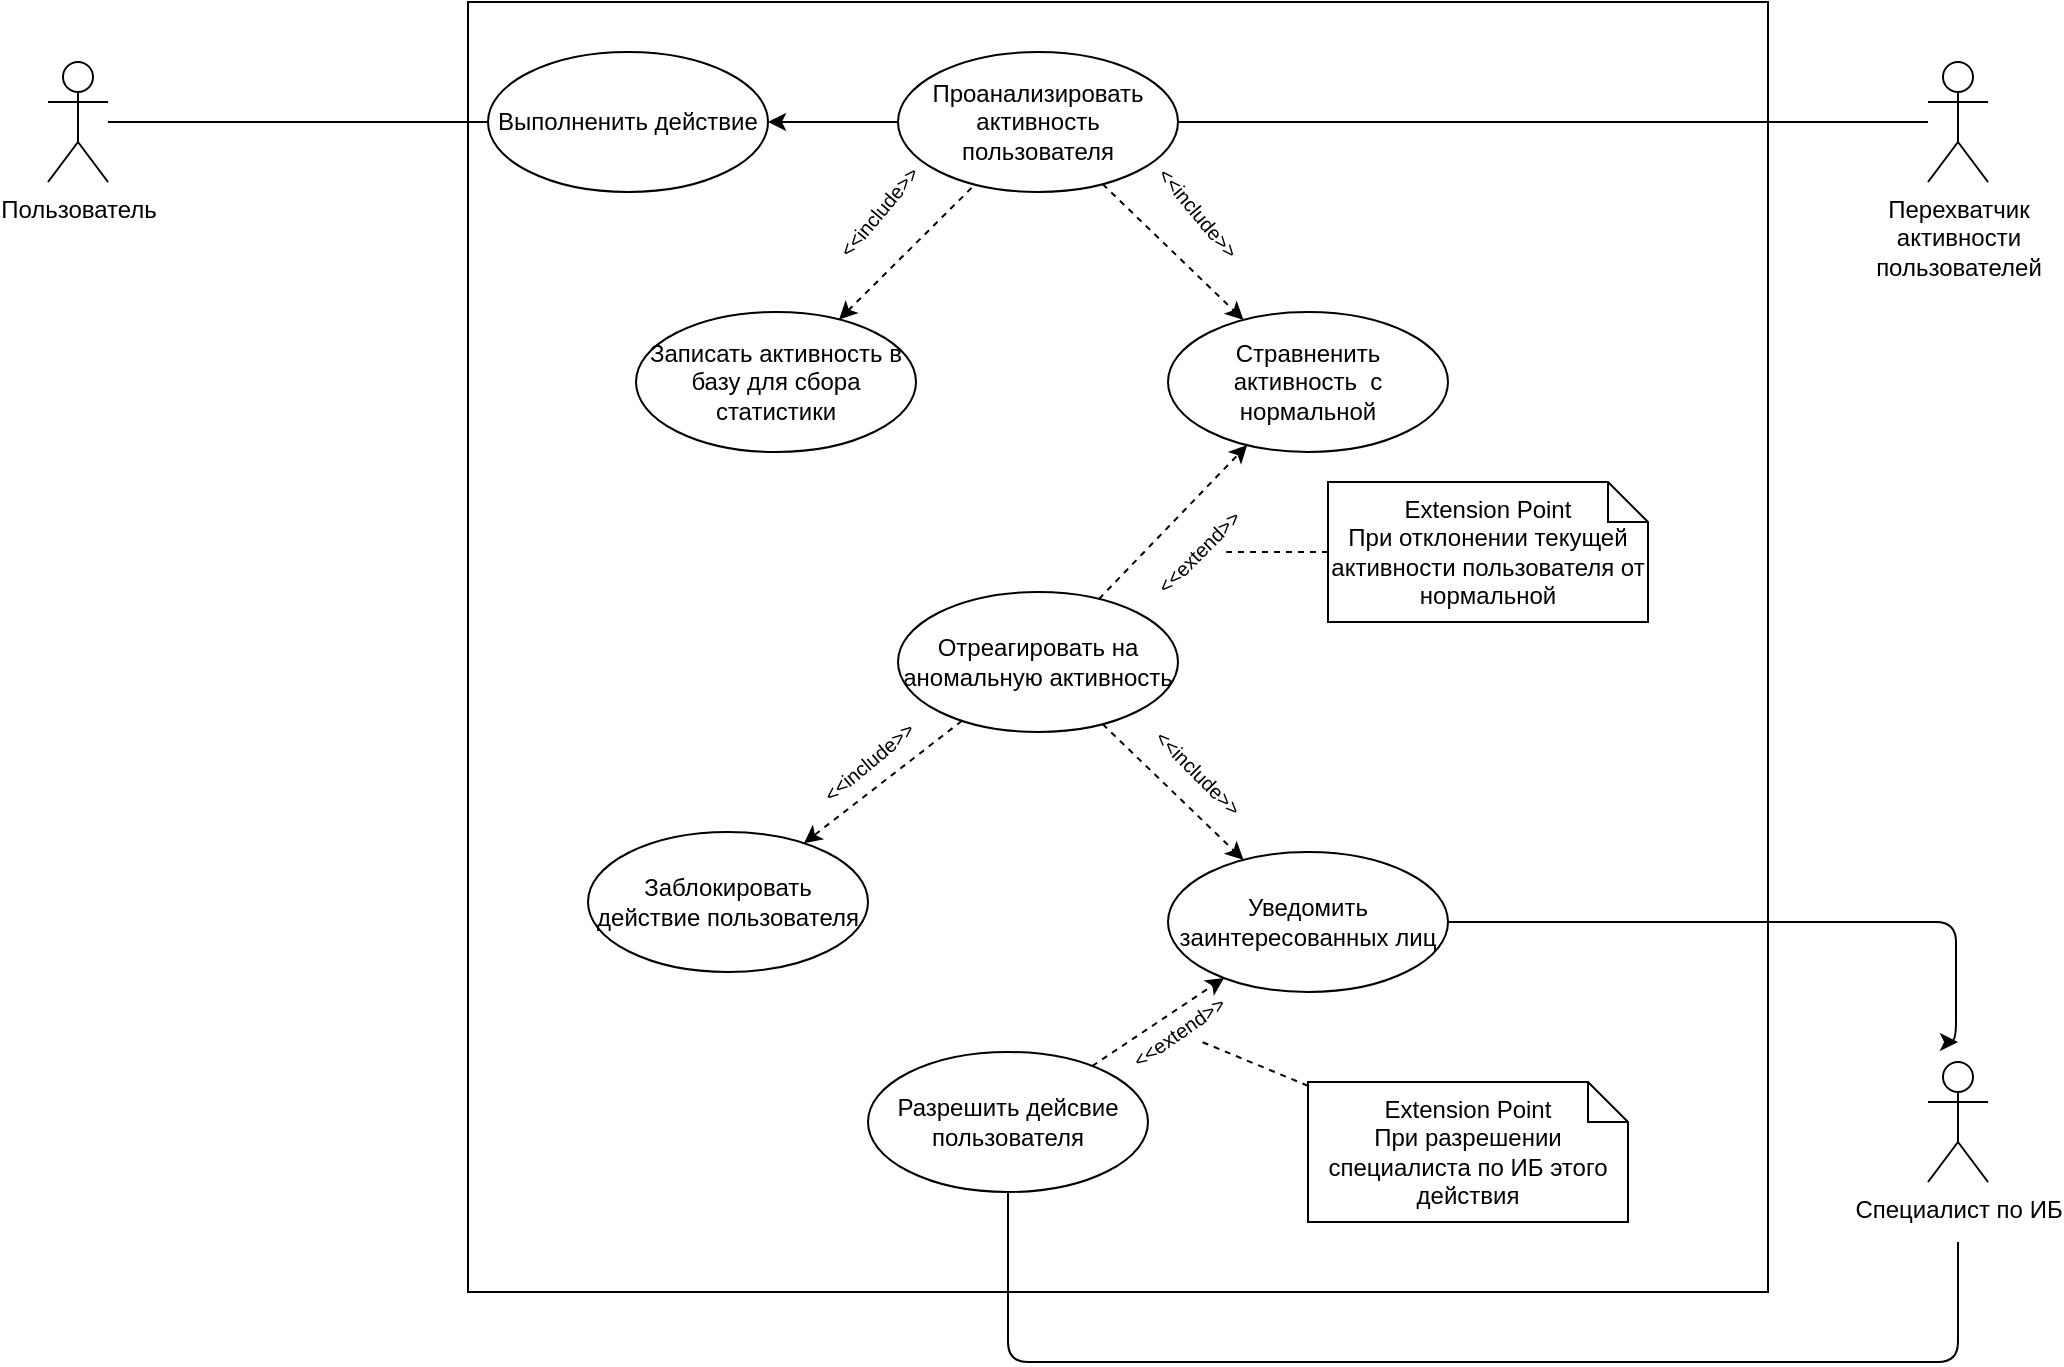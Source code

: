 <mxfile version="15.8.3" type="device"><diagram id="Jh--1aWlVX4awhas5XAE" name="Page-1"><mxGraphModel dx="2249" dy="-525" grid="1" gridSize="10" guides="1" tooltips="1" connect="1" arrows="1" fold="1" page="1" pageScale="1" pageWidth="827" pageHeight="1169" math="0" shadow="0"><root><mxCell id="0"/><mxCell id="1" parent="0"/><mxCell id="vXU06Lq2erzf2I0Y9lmM-3" value="Пользователь" style="shape=umlActor;verticalLabelPosition=bottom;verticalAlign=top;html=1;" parent="1" vertex="1"><mxGeometry x="10" y="1570" width="30" height="60" as="geometry"/></mxCell><mxCell id="vXU06Lq2erzf2I0Y9lmM-4" style="edgeStyle=none;rounded=0;orthogonalLoop=1;jettySize=auto;html=1;exitX=0;exitY=0.5;exitDx=0;exitDy=0;startArrow=none;startFill=0;endArrow=none;endFill=0;" parent="1" source="vXU06Lq2erzf2I0Y9lmM-5" target="vXU06Lq2erzf2I0Y9lmM-3" edge="1"><mxGeometry relative="1" as="geometry"><mxPoint x="75" y="1580" as="targetPoint"/></mxGeometry></mxCell><mxCell id="IVebUHFXCpJzgTBieAdb-34" style="edgeStyle=none;rounded=0;orthogonalLoop=1;jettySize=auto;html=1;startArrow=none;startFill=0;endArrow=none;endFill=0;" edge="1" parent="1" source="vXU06Lq2erzf2I0Y9lmM-6" target="vXU06Lq2erzf2I0Y9lmM-11"><mxGeometry relative="1" as="geometry"/></mxCell><mxCell id="vXU06Lq2erzf2I0Y9lmM-6" value="Перехватчик &lt;br&gt;активности &lt;br&gt;пользователей" style="shape=umlActor;verticalLabelPosition=bottom;verticalAlign=top;html=1;" parent="1" vertex="1"><mxGeometry x="950" y="1570" width="30" height="60" as="geometry"/></mxCell><mxCell id="IVebUHFXCpJzgTBieAdb-40" style="edgeStyle=orthogonalEdgeStyle;rounded=1;orthogonalLoop=1;jettySize=auto;html=1;startArrow=none;startFill=0;endArrow=classic;endFill=1;" edge="1" parent="1" source="IVebUHFXCpJzgTBieAdb-9"><mxGeometry relative="1" as="geometry"><mxPoint x="965" y="2060" as="targetPoint"/><Array as="points"><mxPoint x="964" y="2000"/><mxPoint x="964" y="2060"/></Array></mxGeometry></mxCell><mxCell id="IVebUHFXCpJzgTBieAdb-42" style="edgeStyle=orthogonalEdgeStyle;rounded=1;orthogonalLoop=1;jettySize=auto;html=1;startArrow=none;startFill=0;endArrow=none;endFill=0;" edge="1" parent="1" source="IVebUHFXCpJzgTBieAdb-27"><mxGeometry relative="1" as="geometry"><mxPoint x="965" y="2160" as="targetPoint"/><Array as="points"><mxPoint x="490" y="2220"/><mxPoint x="965" y="2220"/></Array></mxGeometry></mxCell><mxCell id="IVebUHFXCpJzgTBieAdb-32" value="Специалист по ИБ" style="shape=umlActor;verticalLabelPosition=bottom;verticalAlign=top;html=1;" vertex="1" parent="1"><mxGeometry x="950" y="2070" width="30" height="60" as="geometry"/></mxCell><mxCell id="IVebUHFXCpJzgTBieAdb-45" value="" style="group;rounded=0;strokeColor=default;perimeterSpacing=0;sketch=0;glass=0;" vertex="1" connectable="0" parent="1"><mxGeometry x="220" y="1540" width="650" height="645" as="geometry"/></mxCell><mxCell id="vXU06Lq2erzf2I0Y9lmM-5" value="Выполненить действие" style="ellipse;whiteSpace=wrap;html=1;" parent="IVebUHFXCpJzgTBieAdb-45" vertex="1"><mxGeometry x="10" y="25" width="140" height="70" as="geometry"/></mxCell><mxCell id="vXU06Lq2erzf2I0Y9lmM-7" style="edgeStyle=none;rounded=0;orthogonalLoop=1;jettySize=auto;html=1;startArrow=none;startFill=0;endArrow=classic;endFill=1;" parent="IVebUHFXCpJzgTBieAdb-45" source="vXU06Lq2erzf2I0Y9lmM-11" target="vXU06Lq2erzf2I0Y9lmM-5" edge="1"><mxGeometry relative="1" as="geometry"/></mxCell><mxCell id="vXU06Lq2erzf2I0Y9lmM-11" value="Проанализировать активность пользователя" style="ellipse;whiteSpace=wrap;html=1;" parent="IVebUHFXCpJzgTBieAdb-45" vertex="1"><mxGeometry x="215" y="25" width="140" height="70" as="geometry"/></mxCell><mxCell id="IVebUHFXCpJzgTBieAdb-1" value="Стравненить активность&amp;nbsp; с нормальной" style="ellipse;whiteSpace=wrap;html=1;" vertex="1" parent="IVebUHFXCpJzgTBieAdb-45"><mxGeometry x="350" y="155" width="140" height="70" as="geometry"/></mxCell><mxCell id="IVebUHFXCpJzgTBieAdb-6" style="edgeStyle=none;rounded=0;orthogonalLoop=1;jettySize=auto;html=1;dashed=1;startArrow=none;startFill=0;endArrow=classic;endFill=1;" edge="1" parent="IVebUHFXCpJzgTBieAdb-45" source="vXU06Lq2erzf2I0Y9lmM-11" target="IVebUHFXCpJzgTBieAdb-1"><mxGeometry relative="1" as="geometry"/></mxCell><mxCell id="IVebUHFXCpJzgTBieAdb-3" style="rounded=0;orthogonalLoop=1;jettySize=auto;html=1;dashed=1;endArrow=none;endFill=0;startArrow=classic;startFill=1;" edge="1" parent="IVebUHFXCpJzgTBieAdb-45" source="IVebUHFXCpJzgTBieAdb-2" target="vXU06Lq2erzf2I0Y9lmM-11"><mxGeometry relative="1" as="geometry"/></mxCell><mxCell id="IVebUHFXCpJzgTBieAdb-2" value="Записать активность в базу для сбора статистики" style="ellipse;whiteSpace=wrap;html=1;" vertex="1" parent="IVebUHFXCpJzgTBieAdb-45"><mxGeometry x="84" y="155" width="140" height="70" as="geometry"/></mxCell><mxCell id="IVebUHFXCpJzgTBieAdb-5" value="&amp;lt;&amp;lt;include&amp;gt;&amp;gt;" style="text;html=1;resizable=0;autosize=1;align=center;verticalAlign=middle;points=[];fillColor=none;strokeColor=none;rounded=0;fontSize=10;rotation=-50;" vertex="1" parent="IVebUHFXCpJzgTBieAdb-45"><mxGeometry x="170" y="95" width="70" height="20" as="geometry"/></mxCell><mxCell id="IVebUHFXCpJzgTBieAdb-7" value="&amp;lt;&amp;lt;include&amp;gt;&amp;gt;" style="text;html=1;resizable=0;autosize=1;align=center;verticalAlign=middle;points=[];fillColor=none;strokeColor=none;rounded=0;fontSize=10;rotation=50;" vertex="1" parent="IVebUHFXCpJzgTBieAdb-45"><mxGeometry x="330" y="95" width="70" height="20" as="geometry"/></mxCell><mxCell id="IVebUHFXCpJzgTBieAdb-10" style="edgeStyle=none;rounded=0;orthogonalLoop=1;jettySize=auto;html=1;dashed=1;startArrow=none;startFill=0;endArrow=classic;endFill=1;" edge="1" parent="IVebUHFXCpJzgTBieAdb-45" source="IVebUHFXCpJzgTBieAdb-8" target="IVebUHFXCpJzgTBieAdb-1"><mxGeometry relative="1" as="geometry"/></mxCell><mxCell id="IVebUHFXCpJzgTBieAdb-8" value="Отреагировать на аномальную активность" style="ellipse;whiteSpace=wrap;html=1;" vertex="1" parent="IVebUHFXCpJzgTBieAdb-45"><mxGeometry x="215" y="295" width="140" height="70" as="geometry"/></mxCell><mxCell id="IVebUHFXCpJzgTBieAdb-9" value="Уведомить заинтересованных лиц" style="ellipse;whiteSpace=wrap;html=1;" vertex="1" parent="IVebUHFXCpJzgTBieAdb-45"><mxGeometry x="350" y="425" width="140" height="70" as="geometry"/></mxCell><mxCell id="IVebUHFXCpJzgTBieAdb-15" style="edgeStyle=none;rounded=0;orthogonalLoop=1;jettySize=auto;html=1;dashed=1;startArrow=none;startFill=0;endArrow=classic;endFill=1;" edge="1" parent="IVebUHFXCpJzgTBieAdb-45" source="IVebUHFXCpJzgTBieAdb-8" target="IVebUHFXCpJzgTBieAdb-9"><mxGeometry relative="1" as="geometry"/></mxCell><mxCell id="IVebUHFXCpJzgTBieAdb-11" value="&amp;lt;&amp;lt;extend&amp;gt;&amp;gt;" style="text;html=1;resizable=0;autosize=1;align=center;verticalAlign=middle;points=[];fillColor=none;strokeColor=none;rounded=0;fontSize=10;rotation=-45;" vertex="1" parent="IVebUHFXCpJzgTBieAdb-45"><mxGeometry x="330" y="265" width="70" height="20" as="geometry"/></mxCell><mxCell id="IVebUHFXCpJzgTBieAdb-14" style="edgeStyle=none;rounded=0;orthogonalLoop=1;jettySize=auto;html=1;dashed=1;startArrow=none;startFill=0;endArrow=none;endFill=0;" edge="1" parent="IVebUHFXCpJzgTBieAdb-45" source="IVebUHFXCpJzgTBieAdb-13" target="IVebUHFXCpJzgTBieAdb-11"><mxGeometry relative="1" as="geometry"/></mxCell><mxCell id="IVebUHFXCpJzgTBieAdb-13" value="Extension Point&lt;br&gt;При отклонении текущей активности пользователя от нормальной" style="shape=note;size=20;whiteSpace=wrap;html=1;" vertex="1" parent="IVebUHFXCpJzgTBieAdb-45"><mxGeometry x="430" y="240" width="160" height="70" as="geometry"/></mxCell><mxCell id="IVebUHFXCpJzgTBieAdb-16" value="Заблокировать действие пользователя" style="ellipse;whiteSpace=wrap;html=1;" vertex="1" parent="IVebUHFXCpJzgTBieAdb-45"><mxGeometry x="60" y="415" width="140" height="70" as="geometry"/></mxCell><mxCell id="IVebUHFXCpJzgTBieAdb-17" style="edgeStyle=none;rounded=0;orthogonalLoop=1;jettySize=auto;html=1;dashed=1;startArrow=none;startFill=0;endArrow=classic;endFill=1;" edge="1" parent="IVebUHFXCpJzgTBieAdb-45" source="IVebUHFXCpJzgTBieAdb-8" target="IVebUHFXCpJzgTBieAdb-16"><mxGeometry relative="1" as="geometry"><mxPoint x="336.078" y="325.003" as="sourcePoint"/></mxGeometry></mxCell><mxCell id="IVebUHFXCpJzgTBieAdb-18" value="&amp;lt;&amp;lt;include&amp;gt;&amp;gt;" style="text;html=1;resizable=0;autosize=1;align=center;verticalAlign=middle;points=[];fillColor=none;strokeColor=none;rounded=0;fontSize=10;rotation=-40;" vertex="1" parent="IVebUHFXCpJzgTBieAdb-45"><mxGeometry x="165" y="370" width="70" height="20" as="geometry"/></mxCell><mxCell id="IVebUHFXCpJzgTBieAdb-19" value="&amp;lt;&amp;lt;include&amp;gt;&amp;gt;" style="text;html=1;resizable=0;autosize=1;align=center;verticalAlign=middle;points=[];fillColor=none;strokeColor=none;rounded=0;fontSize=10;rotation=45;" vertex="1" parent="IVebUHFXCpJzgTBieAdb-45"><mxGeometry x="330" y="375" width="70" height="20" as="geometry"/></mxCell><mxCell id="IVebUHFXCpJzgTBieAdb-28" style="edgeStyle=none;rounded=0;orthogonalLoop=1;jettySize=auto;html=1;dashed=1;startArrow=none;startFill=0;endArrow=classic;endFill=1;" edge="1" parent="IVebUHFXCpJzgTBieAdb-45" source="IVebUHFXCpJzgTBieAdb-27" target="IVebUHFXCpJzgTBieAdb-9"><mxGeometry relative="1" as="geometry"/></mxCell><mxCell id="IVebUHFXCpJzgTBieAdb-27" value="Разрешить дейсвие пользователя" style="ellipse;whiteSpace=wrap;html=1;" vertex="1" parent="IVebUHFXCpJzgTBieAdb-45"><mxGeometry x="200" y="525" width="140" height="70" as="geometry"/></mxCell><mxCell id="IVebUHFXCpJzgTBieAdb-29" value="&amp;lt;&amp;lt;extend&amp;gt;&amp;gt;" style="text;html=1;resizable=0;autosize=1;align=center;verticalAlign=middle;points=[];fillColor=none;strokeColor=none;rounded=0;fontSize=10;rotation=-35;" vertex="1" parent="IVebUHFXCpJzgTBieAdb-45"><mxGeometry x="320" y="505" width="70" height="20" as="geometry"/></mxCell><mxCell id="IVebUHFXCpJzgTBieAdb-31" value="" style="edgeStyle=none;rounded=0;orthogonalLoop=1;jettySize=auto;html=1;dashed=1;startArrow=none;startFill=0;endArrow=none;endFill=0;" edge="1" parent="IVebUHFXCpJzgTBieAdb-45" source="IVebUHFXCpJzgTBieAdb-30" target="IVebUHFXCpJzgTBieAdb-29"><mxGeometry relative="1" as="geometry"><Array as="points"/></mxGeometry></mxCell><mxCell id="IVebUHFXCpJzgTBieAdb-30" value="Extension Point&lt;br&gt;При разрешении специалиста по ИБ этого действия" style="shape=note;size=20;whiteSpace=wrap;html=1;" vertex="1" parent="IVebUHFXCpJzgTBieAdb-45"><mxGeometry x="420" y="540" width="160" height="70" as="geometry"/></mxCell></root></mxGraphModel></diagram></mxfile>